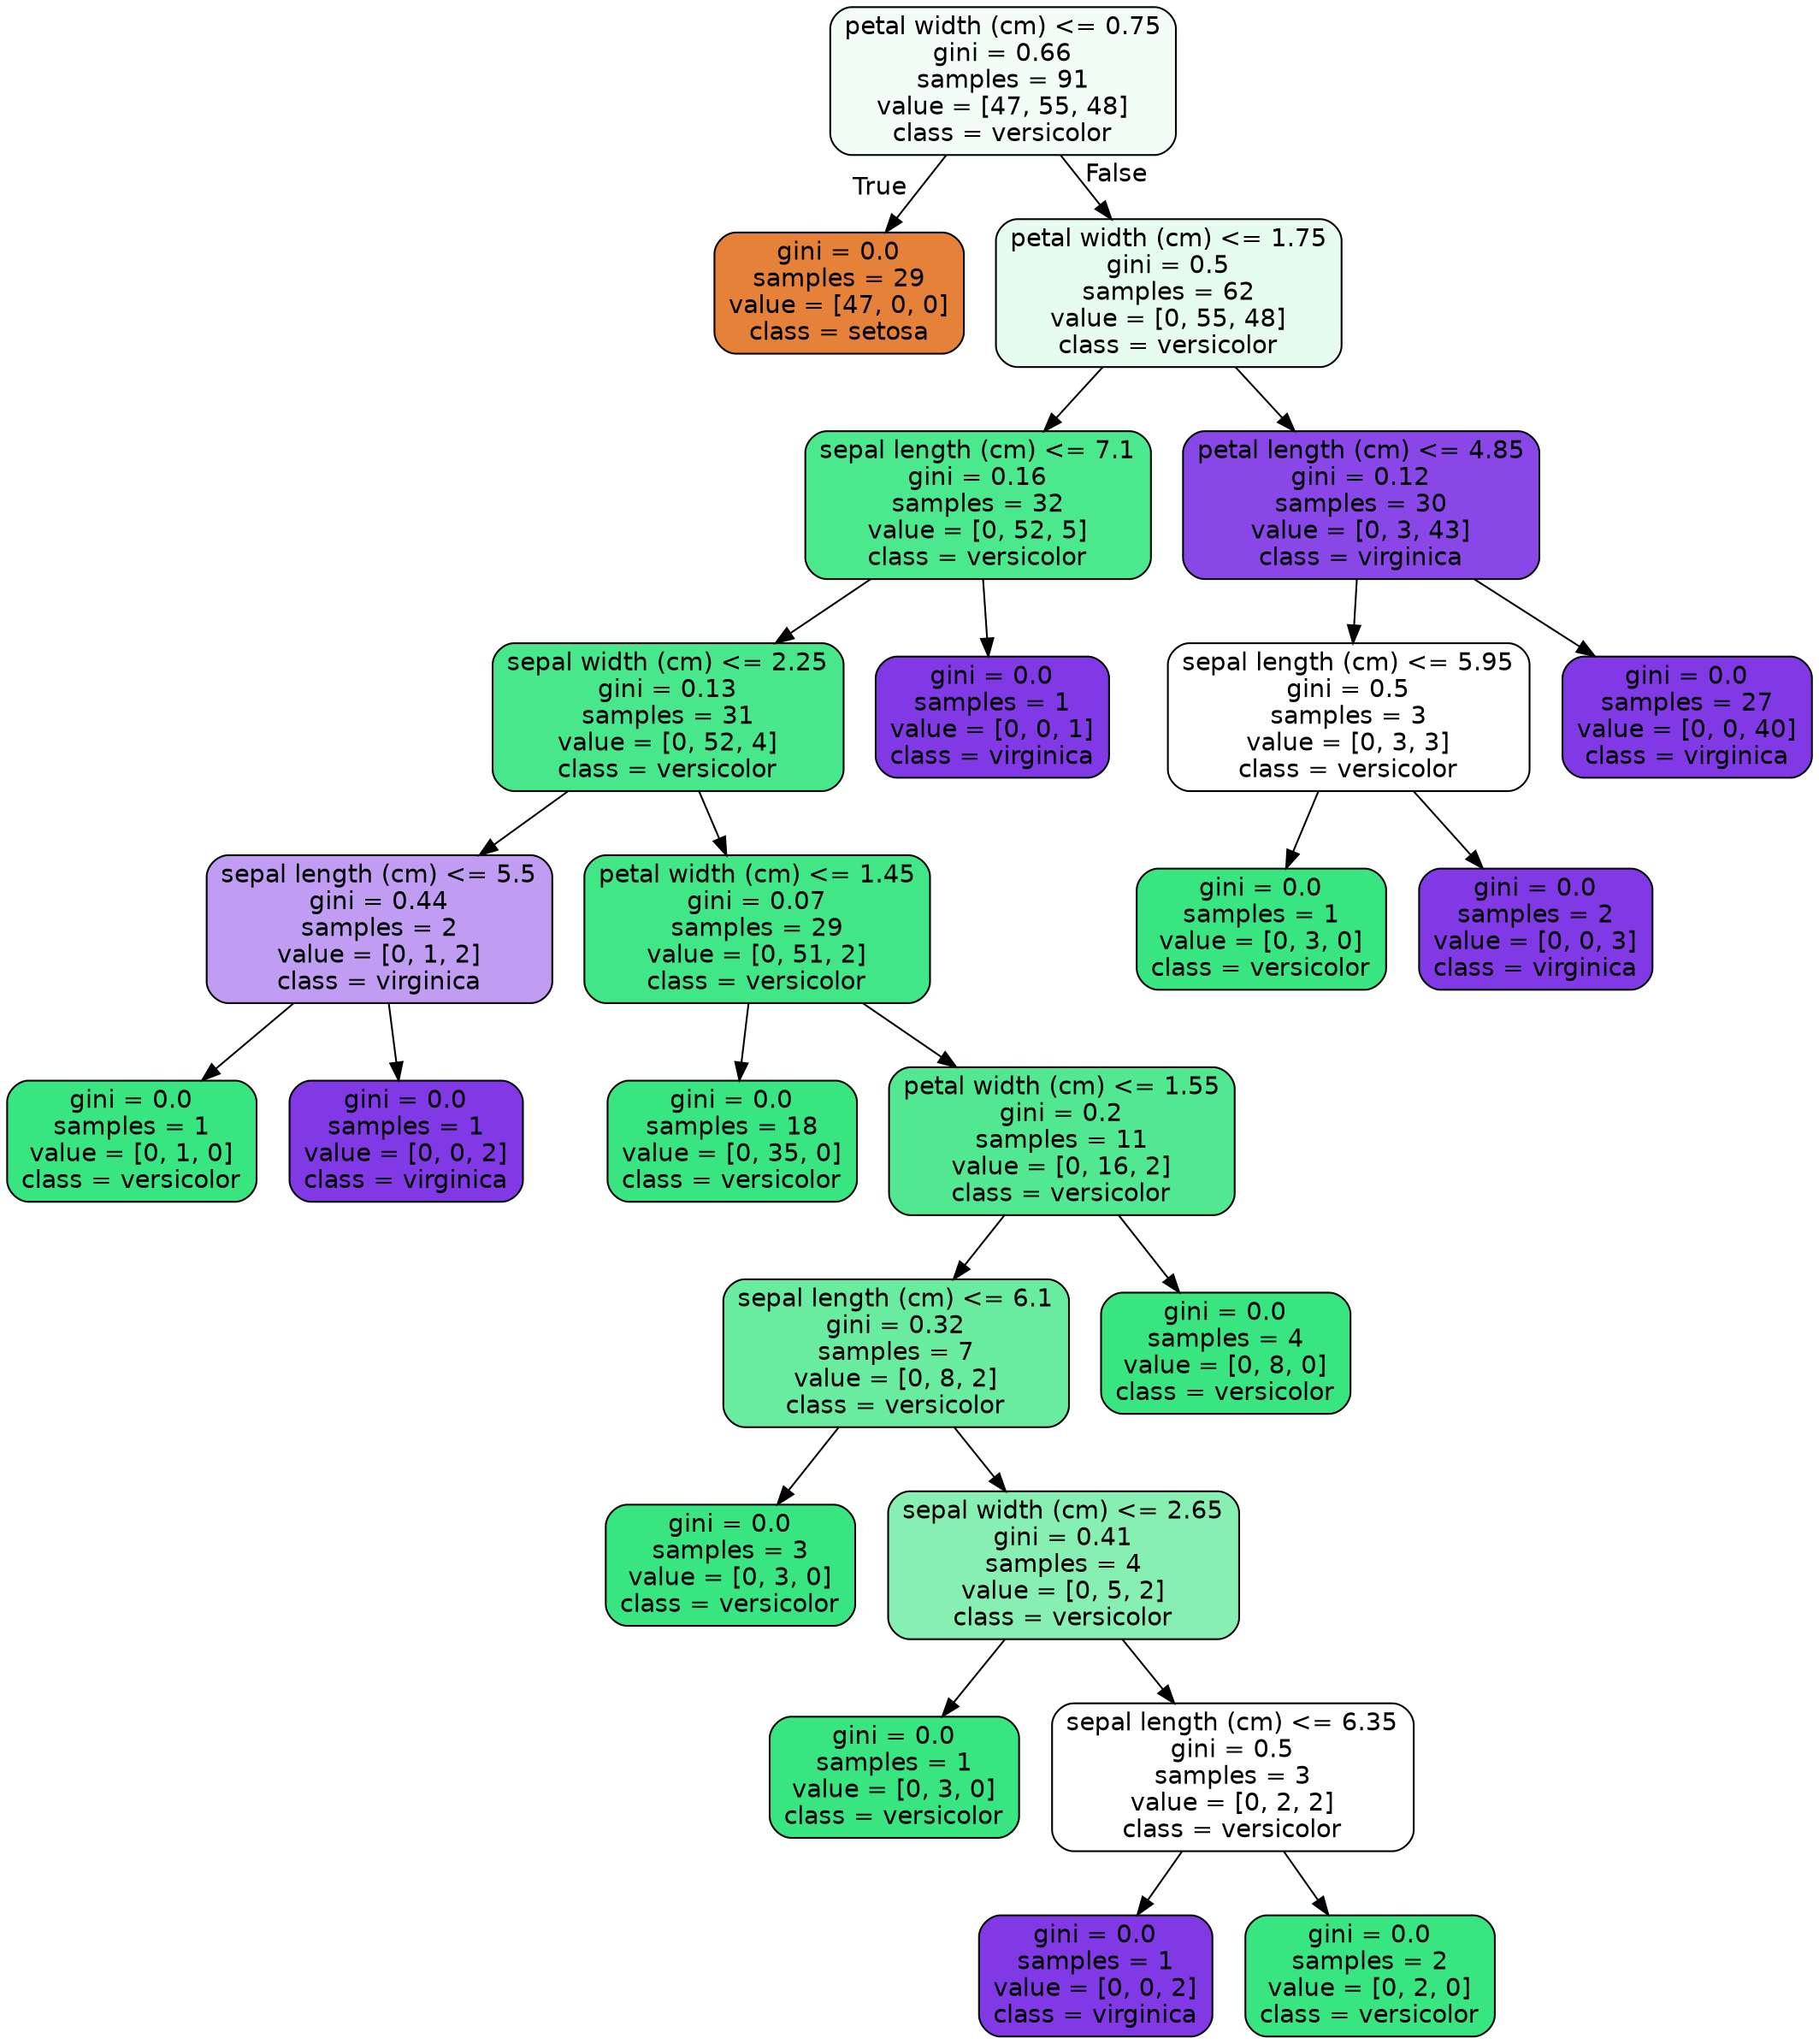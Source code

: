 digraph Tree {
node [shape=box, style="filled, rounded", color="black", fontname=helvetica] ;
edge [fontname=helvetica] ;
0 [label="petal width (cm) <= 0.75\ngini = 0.66\nsamples = 91\nvalue = [47, 55, 48]\nclass = versicolor", fillcolor="#f1fdf6"] ;
1 [label="gini = 0.0\nsamples = 29\nvalue = [47, 0, 0]\nclass = setosa", fillcolor="#e58139"] ;
0 -> 1 [labeldistance=2.5, labelangle=45, headlabel="True"] ;
2 [label="petal width (cm) <= 1.75\ngini = 0.5\nsamples = 62\nvalue = [0, 55, 48]\nclass = versicolor", fillcolor="#e6fcef"] ;
0 -> 2 [labeldistance=2.5, labelangle=-45, headlabel="False"] ;
3 [label="sepal length (cm) <= 7.1\ngini = 0.16\nsamples = 32\nvalue = [0, 52, 5]\nclass = versicolor", fillcolor="#4ce88d"] ;
2 -> 3 ;
4 [label="sepal width (cm) <= 2.25\ngini = 0.13\nsamples = 31\nvalue = [0, 52, 4]\nclass = versicolor", fillcolor="#48e78b"] ;
3 -> 4 ;
5 [label="sepal length (cm) <= 5.5\ngini = 0.44\nsamples = 2\nvalue = [0, 1, 2]\nclass = virginica", fillcolor="#c09cf2"] ;
4 -> 5 ;
6 [label="gini = 0.0\nsamples = 1\nvalue = [0, 1, 0]\nclass = versicolor", fillcolor="#39e581"] ;
5 -> 6 ;
7 [label="gini = 0.0\nsamples = 1\nvalue = [0, 0, 2]\nclass = virginica", fillcolor="#8139e5"] ;
5 -> 7 ;
8 [label="petal width (cm) <= 1.45\ngini = 0.07\nsamples = 29\nvalue = [0, 51, 2]\nclass = versicolor", fillcolor="#41e686"] ;
4 -> 8 ;
9 [label="gini = 0.0\nsamples = 18\nvalue = [0, 35, 0]\nclass = versicolor", fillcolor="#39e581"] ;
8 -> 9 ;
10 [label="petal width (cm) <= 1.55\ngini = 0.2\nsamples = 11\nvalue = [0, 16, 2]\nclass = versicolor", fillcolor="#52e891"] ;
8 -> 10 ;
11 [label="sepal length (cm) <= 6.1\ngini = 0.32\nsamples = 7\nvalue = [0, 8, 2]\nclass = versicolor", fillcolor="#6aeca0"] ;
10 -> 11 ;
12 [label="gini = 0.0\nsamples = 3\nvalue = [0, 3, 0]\nclass = versicolor", fillcolor="#39e581"] ;
11 -> 12 ;
13 [label="sepal width (cm) <= 2.65\ngini = 0.41\nsamples = 4\nvalue = [0, 5, 2]\nclass = versicolor", fillcolor="#88efb3"] ;
11 -> 13 ;
14 [label="gini = 0.0\nsamples = 1\nvalue = [0, 3, 0]\nclass = versicolor", fillcolor="#39e581"] ;
13 -> 14 ;
15 [label="sepal length (cm) <= 6.35\ngini = 0.5\nsamples = 3\nvalue = [0, 2, 2]\nclass = versicolor", fillcolor="#ffffff"] ;
13 -> 15 ;
16 [label="gini = 0.0\nsamples = 1\nvalue = [0, 0, 2]\nclass = virginica", fillcolor="#8139e5"] ;
15 -> 16 ;
17 [label="gini = 0.0\nsamples = 2\nvalue = [0, 2, 0]\nclass = versicolor", fillcolor="#39e581"] ;
15 -> 17 ;
18 [label="gini = 0.0\nsamples = 4\nvalue = [0, 8, 0]\nclass = versicolor", fillcolor="#39e581"] ;
10 -> 18 ;
19 [label="gini = 0.0\nsamples = 1\nvalue = [0, 0, 1]\nclass = virginica", fillcolor="#8139e5"] ;
3 -> 19 ;
20 [label="petal length (cm) <= 4.85\ngini = 0.12\nsamples = 30\nvalue = [0, 3, 43]\nclass = virginica", fillcolor="#8a47e7"] ;
2 -> 20 ;
21 [label="sepal length (cm) <= 5.95\ngini = 0.5\nsamples = 3\nvalue = [0, 3, 3]\nclass = versicolor", fillcolor="#ffffff"] ;
20 -> 21 ;
22 [label="gini = 0.0\nsamples = 1\nvalue = [0, 3, 0]\nclass = versicolor", fillcolor="#39e581"] ;
21 -> 22 ;
23 [label="gini = 0.0\nsamples = 2\nvalue = [0, 0, 3]\nclass = virginica", fillcolor="#8139e5"] ;
21 -> 23 ;
24 [label="gini = 0.0\nsamples = 27\nvalue = [0, 0, 40]\nclass = virginica", fillcolor="#8139e5"] ;
20 -> 24 ;
}